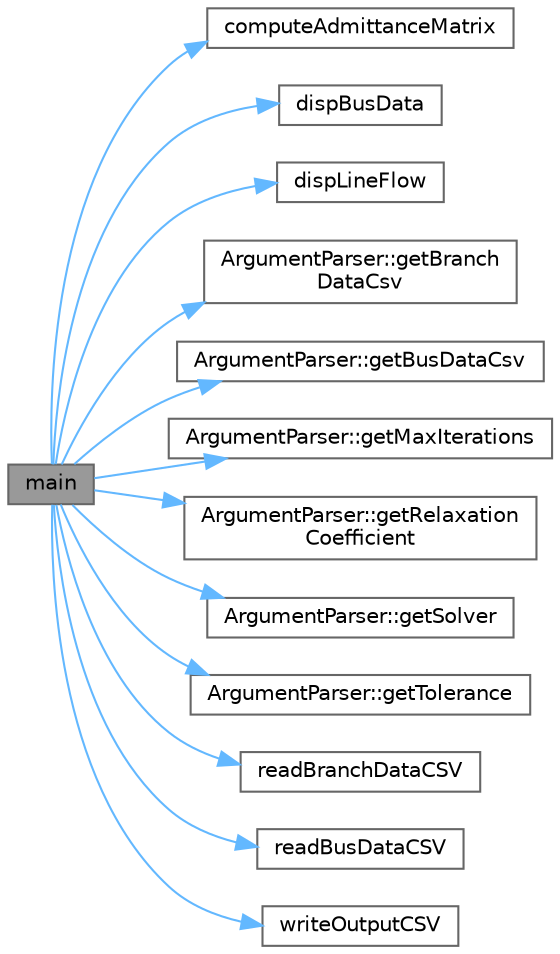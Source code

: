 digraph "main"
{
 // LATEX_PDF_SIZE
  bgcolor="transparent";
  edge [fontname=Helvetica,fontsize=10,labelfontname=Helvetica,labelfontsize=10];
  node [fontname=Helvetica,fontsize=10,shape=box,height=0.2,width=0.4];
  rankdir="LR";
  Node1 [id="Node000001",label="main",height=0.2,width=0.4,color="gray40", fillcolor="grey60", style="filled", fontcolor="black",tooltip=" "];
  Node1 -> Node2 [id="edge1_Node000001_Node000002",color="steelblue1",style="solid",tooltip=" "];
  Node2 [id="Node000002",label="computeAdmittanceMatrix",height=0.2,width=0.4,color="grey40", fillcolor="white", style="filled",URL="$_admittance_8_c.html#a4ecd8a8507aa5a6ba627d6d7d5e77f0d",tooltip="Computes the complex bus admittance matrix ($$ Y_{bus} $$)."];
  Node1 -> Node3 [id="edge2_Node000001_Node000003",color="steelblue1",style="solid",tooltip=" "];
  Node3 [id="Node000003",label="dispBusData",height=0.2,width=0.4,color="grey40", fillcolor="white", style="filled",URL="$_reader_8_c.html#a1f0ea5a1c1cfdf5479e132d879b32aa2",tooltip="Displays bus data in a human-readable format."];
  Node1 -> Node4 [id="edge3_Node000001_Node000004",color="steelblue1",style="solid",tooltip=" "];
  Node4 [id="Node000004",label="dispLineFlow",height=0.2,width=0.4,color="grey40", fillcolor="white", style="filled",URL="$_reader_8_c.html#a6f1451a18a8671ecbde6be940a93b42d",tooltip="Displays the line flow results, including power flow and losses."];
  Node1 -> Node5 [id="edge4_Node000001_Node000005",color="steelblue1",style="solid",tooltip=" "];
  Node5 [id="Node000005",label="ArgumentParser::getBranch\lDataCsv",height=0.2,width=0.4,color="grey40", fillcolor="white", style="filled",URL="$class_argument_parser.html#a852303b70d7cfc17e3c282510dd4d4ba",tooltip="Get the branch data CSV file name."];
  Node1 -> Node6 [id="edge5_Node000001_Node000006",color="steelblue1",style="solid",tooltip=" "];
  Node6 [id="Node000006",label="ArgumentParser::getBusDataCsv",height=0.2,width=0.4,color="grey40", fillcolor="white", style="filled",URL="$class_argument_parser.html#a8ad19589333d52d6d817f5a34411a5c9",tooltip="Get the bus data CSV file name."];
  Node1 -> Node7 [id="edge6_Node000001_Node000007",color="steelblue1",style="solid",tooltip=" "];
  Node7 [id="Node000007",label="ArgumentParser::getMaxIterations",height=0.2,width=0.4,color="grey40", fillcolor="white", style="filled",URL="$class_argument_parser.html#ad7d52593371ceab315755a9a6c937423",tooltip="Get the maximum number of iterations ($$ N_{max} $$)."];
  Node1 -> Node8 [id="edge7_Node000001_Node000008",color="steelblue1",style="solid",tooltip=" "];
  Node8 [id="Node000008",label="ArgumentParser::getRelaxation\lCoefficient",height=0.2,width=0.4,color="grey40", fillcolor="white", style="filled",URL="$class_argument_parser.html#aa7d34bffb6e862f3e764a2362e95e290",tooltip="Get the relaxation coefficient ($$ \\omega $$)."];
  Node1 -> Node9 [id="edge8_Node000001_Node000009",color="steelblue1",style="solid",tooltip=" "];
  Node9 [id="Node000009",label="ArgumentParser::getSolver",height=0.2,width=0.4,color="grey40", fillcolor="white", style="filled",URL="$class_argument_parser.html#a225fbaad51e738158e161c97dc73ca73",tooltip="Get the solver type."];
  Node1 -> Node10 [id="edge9_Node000001_Node000010",color="steelblue1",style="solid",tooltip=" "];
  Node10 [id="Node000010",label="ArgumentParser::getTolerance",height=0.2,width=0.4,color="grey40", fillcolor="white", style="filled",URL="$class_argument_parser.html#a60cdfcd53d5e617ce8d10ac1865a120d",tooltip="Get the convergence tolerance ($$ \\epsilon $$)."];
  Node1 -> Node11 [id="edge10_Node000001_Node000011",color="steelblue1",style="solid",tooltip=" "];
  Node11 [id="Node000011",label="readBranchDataCSV",height=0.2,width=0.4,color="grey40", fillcolor="white", style="filled",URL="$_reader_8_c.html#a5000d0844f462c57d6c44a1a30e7a4ef",tooltip="Reads branch data from a CSV file and fills a BranchData structure."];
  Node1 -> Node12 [id="edge11_Node000001_Node000012",color="steelblue1",style="solid",tooltip=" "];
  Node12 [id="Node000012",label="readBusDataCSV",height=0.2,width=0.4,color="grey40", fillcolor="white", style="filled",URL="$_reader_8_c.html#ac2ebc9607918aa241bd77e706df14410",tooltip="Reads bus data from a CSV file and fills a BusData structure."];
  Node1 -> Node13 [id="edge12_Node000001_Node000013",color="steelblue1",style="solid",tooltip=" "];
  Node13 [id="Node000013",label="writeOutputCSV",height=0.2,width=0.4,color="grey40", fillcolor="white", style="filled",URL="$_writer_8_c.html#ad4784c1bb6f722f9245bf0df01305a98",tooltip="Writes bus data results to a CSV file."];
}
